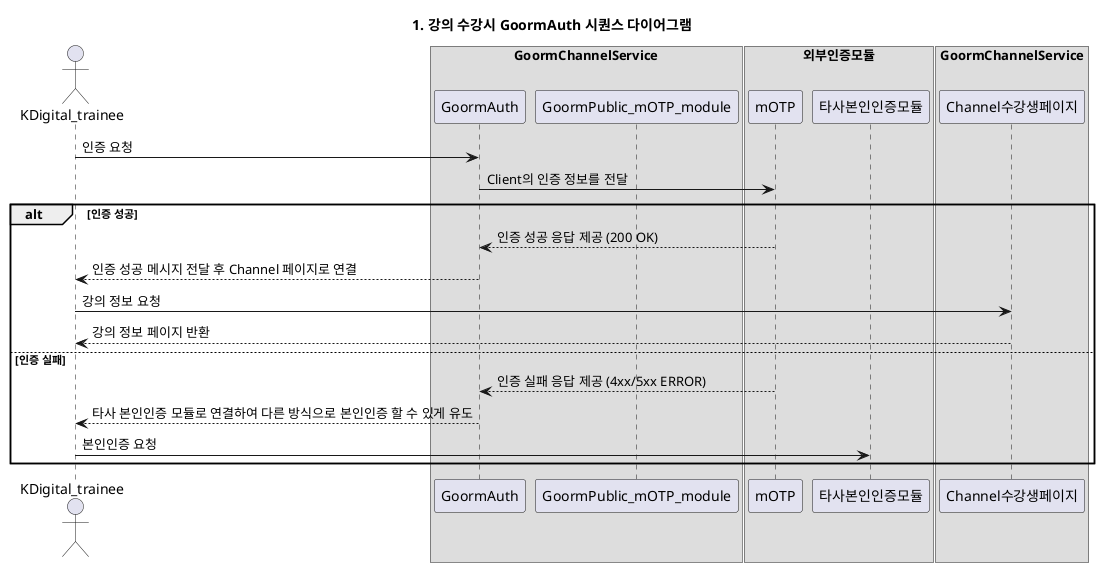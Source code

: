 @startuml

title 1. 강의 수강시 GoormAuth 시퀀스 다이어그램

actor KDigital_trainee
box GoormChannelService
participant GoormAuth
participant GoormPublic_mOTP_module
endbox
box 외부인증모듈
participant mOTP
participant 타사본인인증모듈
endbox
box GoormChannelService
participant Channel수강생페이지
endbox

KDigital_trainee -> GoormAuth : 인증 요청
GoormAuth -> mOTP : Client의 인증 정보를 전달

alt 인증 성공
mOTP --> GoormAuth : 인증 성공 응답 제공 (200 OK)
GoormAuth --> KDigital_trainee : 인증 성공 메시지 전달 후 Channel 페이지로 연결
KDigital_trainee -> Channel수강생페이지 : 강의 정보 요청
Channel수강생페이지 --> KDigital_trainee : 강의 정보 페이지 반환

else 인증 실패
mOTP --> GoormAuth : 인증 실패 응답 제공 (4xx/5xx ERROR)
GoormAuth --> KDigital_trainee: 타사 본인인증 모듈로 연결하여 다른 방식으로 본인인증 할 수 있게 유도
KDigital_trainee -> 타사본인인증모듈: 본인인증 요청
end

@enduml